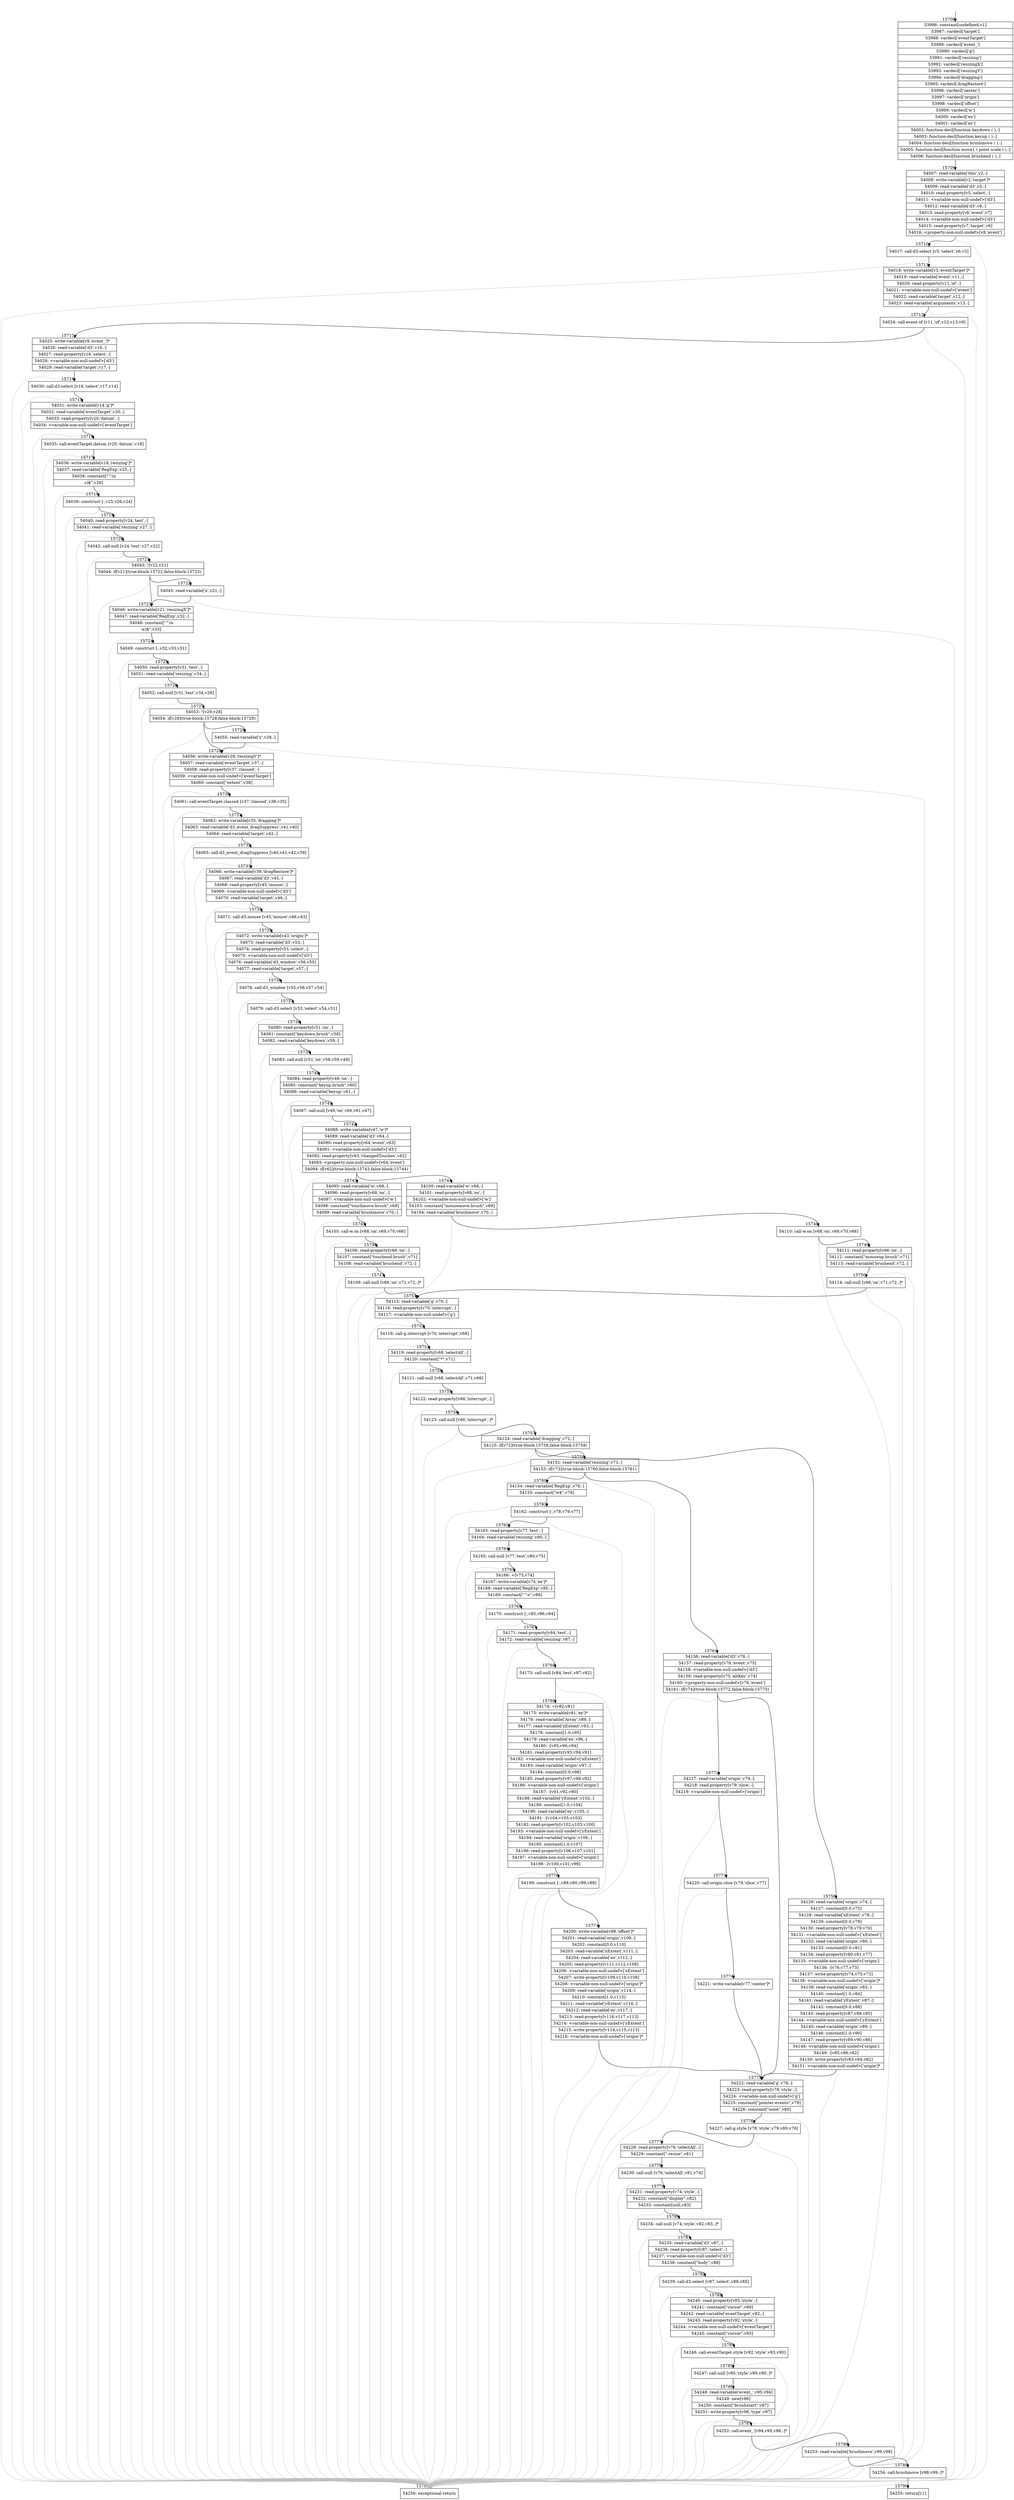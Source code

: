 digraph {
rankdir="TD"
BB_entry1447[shape=none,label=""];
BB_entry1447 -> BB15708 [tailport=s, headport=n, headlabel="    15708"]
BB15708 [shape=record label="{53986: constant[undefined,v1]|53987: vardecl['target']|53988: vardecl['eventTarget']|53989: vardecl['event_']|53990: vardecl['g']|53991: vardecl['resizing']|53992: vardecl['resizingX']|53993: vardecl['resizingY']|53994: vardecl['dragging']|53995: vardecl['dragRestore']|53996: vardecl['center']|53997: vardecl['origin']|53998: vardecl['offset']|53999: vardecl['w']|54000: vardecl['ex']|54001: vardecl['ey']|54002: function-decl[function keydown ( ),-]|54003: function-decl[function keyup ( ),-]|54004: function-decl[function brushmove ( ),-]|54005: function-decl[function move1 ( point scale i ),-]|54006: function-decl[function brushend ( ),-]}" ] 
BB15708 -> BB15709 [tailport=s, headport=n, headlabel="      15709"]
BB15709 [shape=record label="{54007: read-variable['this',v2,-]|54008: write-variable[v2,'target']*|54009: read-variable['d3',v5,-]|54010: read-property[v5,'select',-]|54011: \<variable-non-null-undef\>['d3']|54012: read-variable['d3',v8,-]|54013: read-property[v8,'event',v7]|54014: \<variable-non-null-undef\>['d3']|54015: read-property[v7,'target',v6]|54016: \<property-non-null-undef\>[v8,'event']}" ] 
BB15709 -> BB15710 [tailport=s, headport=n, headlabel="      15710"]
BB15709 -> BB15791 [tailport=s, headport=n, color=gray, headlabel="      15791"]
BB15710 [shape=record label="{54017: call-d3.select [v5,'select',v6,v3]}" ] 
BB15710 -> BB15711 [tailport=s, headport=n, headlabel="      15711"]
BB15710 -> BB15791 [tailport=s, headport=n, color=gray]
BB15711 [shape=record label="{54018: write-variable[v3,'eventTarget']*|54019: read-variable['event',v11,-]|54020: read-property[v11,'of',-]|54021: \<variable-non-null-undef\>['event']|54022: read-variable['target',v12,-]|54023: read-variable['arguments',v13,-]}" ] 
BB15711 -> BB15712 [tailport=s, headport=n, headlabel="      15712"]
BB15711 -> BB15791 [tailport=s, headport=n, color=gray]
BB15712 [shape=record label="{54024: call-event.of [v11,'of',v12,v13,v9]}" ] 
BB15712 -> BB15713 [tailport=s, headport=n, headlabel="      15713"]
BB15712 -> BB15791 [tailport=s, headport=n, color=gray]
BB15713 [shape=record label="{54025: write-variable[v9,'event_']*|54026: read-variable['d3',v16,-]|54027: read-property[v16,'select',-]|54028: \<variable-non-null-undef\>['d3']|54029: read-variable['target',v17,-]}" ] 
BB15713 -> BB15714 [tailport=s, headport=n, headlabel="      15714"]
BB15713 -> BB15791 [tailport=s, headport=n, color=gray]
BB15714 [shape=record label="{54030: call-d3.select [v16,'select',v17,v14]}" ] 
BB15714 -> BB15715 [tailport=s, headport=n, headlabel="      15715"]
BB15714 -> BB15791 [tailport=s, headport=n, color=gray]
BB15715 [shape=record label="{54031: write-variable[v14,'g']*|54032: read-variable['eventTarget',v20,-]|54033: read-property[v20,'datum',-]|54034: \<variable-non-null-undef\>['eventTarget']}" ] 
BB15715 -> BB15716 [tailport=s, headport=n, headlabel="      15716"]
BB15715 -> BB15791 [tailport=s, headport=n, color=gray]
BB15716 [shape=record label="{54035: call-eventTarget.datum [v20,'datum',v18]}" ] 
BB15716 -> BB15717 [tailport=s, headport=n, headlabel="      15717"]
BB15716 -> BB15791 [tailport=s, headport=n, color=gray]
BB15717 [shape=record label="{54036: write-variable[v18,'resizing']*|54037: read-variable['RegExp',v25,-]|54038: constant[\"^(n|s)$\",v26]}" ] 
BB15717 -> BB15718 [tailport=s, headport=n, headlabel="      15718"]
BB15717 -> BB15791 [tailport=s, headport=n, color=gray]
BB15718 [shape=record label="{54039: construct [-,v25,v26,v24]}" ] 
BB15718 -> BB15719 [tailport=s, headport=n, headlabel="      15719"]
BB15718 -> BB15791 [tailport=s, headport=n, color=gray]
BB15719 [shape=record label="{54040: read-property[v24,'test',-]|54041: read-variable['resizing',v27,-]}" ] 
BB15719 -> BB15720 [tailport=s, headport=n, headlabel="      15720"]
BB15719 -> BB15791 [tailport=s, headport=n, color=gray]
BB15720 [shape=record label="{54042: call-null [v24,'test',v27,v22]}" ] 
BB15720 -> BB15721 [tailport=s, headport=n, headlabel="      15721"]
BB15720 -> BB15791 [tailport=s, headport=n, color=gray]
BB15721 [shape=record label="{54043: ![v22,v21]|54044: if[v21](true-block:15722,false-block:15723)}" ] 
BB15721 -> BB15723 [tailport=s, headport=n, headlabel="      15723"]
BB15721 -> BB15722 [tailport=s, headport=n, headlabel="      15722"]
BB15721 -> BB15791 [tailport=s, headport=n, color=gray]
BB15722 [shape=record label="{54045: read-variable['x',v21,-]}" ] 
BB15722 -> BB15723 [tailport=s, headport=n]
BB15722 -> BB15791 [tailport=s, headport=n, color=gray]
BB15723 [shape=record label="{54046: write-variable[v21,'resizingX']*|54047: read-variable['RegExp',v32,-]|54048: constant[\"^(e|w)$\",v33]}" ] 
BB15723 -> BB15724 [tailport=s, headport=n, headlabel="      15724"]
BB15723 -> BB15791 [tailport=s, headport=n, color=gray]
BB15724 [shape=record label="{54049: construct [-,v32,v33,v31]}" ] 
BB15724 -> BB15725 [tailport=s, headport=n, headlabel="      15725"]
BB15724 -> BB15791 [tailport=s, headport=n, color=gray]
BB15725 [shape=record label="{54050: read-property[v31,'test',-]|54051: read-variable['resizing',v34,-]}" ] 
BB15725 -> BB15726 [tailport=s, headport=n, headlabel="      15726"]
BB15725 -> BB15791 [tailport=s, headport=n, color=gray]
BB15726 [shape=record label="{54052: call-null [v31,'test',v34,v29]}" ] 
BB15726 -> BB15727 [tailport=s, headport=n, headlabel="      15727"]
BB15726 -> BB15791 [tailport=s, headport=n, color=gray]
BB15727 [shape=record label="{54053: ![v29,v28]|54054: if[v28](true-block:15728,false-block:15729)}" ] 
BB15727 -> BB15729 [tailport=s, headport=n, headlabel="      15729"]
BB15727 -> BB15728 [tailport=s, headport=n, headlabel="      15728"]
BB15727 -> BB15791 [tailport=s, headport=n, color=gray]
BB15728 [shape=record label="{54055: read-variable['y',v28,-]}" ] 
BB15728 -> BB15729 [tailport=s, headport=n]
BB15728 -> BB15791 [tailport=s, headport=n, color=gray]
BB15729 [shape=record label="{54056: write-variable[v28,'resizingY']*|54057: read-variable['eventTarget',v37,-]|54058: read-property[v37,'classed',-]|54059: \<variable-non-null-undef\>['eventTarget']|54060: constant[\"extent\",v38]}" ] 
BB15729 -> BB15730 [tailport=s, headport=n, headlabel="      15730"]
BB15729 -> BB15791 [tailport=s, headport=n, color=gray]
BB15730 [shape=record label="{54061: call-eventTarget.classed [v37,'classed',v38,v35]}" ] 
BB15730 -> BB15731 [tailport=s, headport=n, headlabel="      15731"]
BB15730 -> BB15791 [tailport=s, headport=n, color=gray]
BB15731 [shape=record label="{54062: write-variable[v35,'dragging']*|54063: read-variable['d3_event_dragSuppress',v41,v40]|54064: read-variable['target',v42,-]}" ] 
BB15731 -> BB15732 [tailport=s, headport=n, headlabel="      15732"]
BB15731 -> BB15791 [tailport=s, headport=n, color=gray]
BB15732 [shape=record label="{54065: call-d3_event_dragSuppress [v40,v41,v42,v39]}" ] 
BB15732 -> BB15733 [tailport=s, headport=n, headlabel="      15733"]
BB15732 -> BB15791 [tailport=s, headport=n, color=gray]
BB15733 [shape=record label="{54066: write-variable[v39,'dragRestore']*|54067: read-variable['d3',v45,-]|54068: read-property[v45,'mouse',-]|54069: \<variable-non-null-undef\>['d3']|54070: read-variable['target',v46,-]}" ] 
BB15733 -> BB15734 [tailport=s, headport=n, headlabel="      15734"]
BB15733 -> BB15791 [tailport=s, headport=n, color=gray]
BB15734 [shape=record label="{54071: call-d3.mouse [v45,'mouse',v46,v43]}" ] 
BB15734 -> BB15735 [tailport=s, headport=n, headlabel="      15735"]
BB15734 -> BB15791 [tailport=s, headport=n, color=gray]
BB15735 [shape=record label="{54072: write-variable[v43,'origin']*|54073: read-variable['d3',v53,-]|54074: read-property[v53,'select',-]|54075: \<variable-non-null-undef\>['d3']|54076: read-variable['d3_window',v56,v55]|54077: read-variable['target',v57,-]}" ] 
BB15735 -> BB15736 [tailport=s, headport=n, headlabel="      15736"]
BB15735 -> BB15791 [tailport=s, headport=n, color=gray]
BB15736 [shape=record label="{54078: call-d3_window [v55,v56,v57,v54]}" ] 
BB15736 -> BB15737 [tailport=s, headport=n, headlabel="      15737"]
BB15736 -> BB15791 [tailport=s, headport=n, color=gray]
BB15737 [shape=record label="{54079: call-d3.select [v53,'select',v54,v51]}" ] 
BB15737 -> BB15738 [tailport=s, headport=n, headlabel="      15738"]
BB15737 -> BB15791 [tailport=s, headport=n, color=gray]
BB15738 [shape=record label="{54080: read-property[v51,'on',-]|54081: constant[\"keydown.brush\",v58]|54082: read-variable['keydown',v59,-]}" ] 
BB15738 -> BB15739 [tailport=s, headport=n, headlabel="      15739"]
BB15738 -> BB15791 [tailport=s, headport=n, color=gray]
BB15739 [shape=record label="{54083: call-null [v51,'on',v58,v59,v49]}" ] 
BB15739 -> BB15740 [tailport=s, headport=n, headlabel="      15740"]
BB15739 -> BB15791 [tailport=s, headport=n, color=gray]
BB15740 [shape=record label="{54084: read-property[v49,'on',-]|54085: constant[\"keyup.brush\",v60]|54086: read-variable['keyup',v61,-]}" ] 
BB15740 -> BB15741 [tailport=s, headport=n, headlabel="      15741"]
BB15740 -> BB15791 [tailport=s, headport=n, color=gray]
BB15741 [shape=record label="{54087: call-null [v49,'on',v60,v61,v47]}" ] 
BB15741 -> BB15742 [tailport=s, headport=n, headlabel="      15742"]
BB15741 -> BB15791 [tailport=s, headport=n, color=gray]
BB15742 [shape=record label="{54088: write-variable[v47,'w']*|54089: read-variable['d3',v64,-]|54090: read-property[v64,'event',v63]|54091: \<variable-non-null-undef\>['d3']|54092: read-property[v63,'changedTouches',v62]|54093: \<property-non-null-undef\>[v64,'event']|54094: if[v62](true-block:15743,false-block:15744)}" ] 
BB15742 -> BB15743 [tailport=s, headport=n, headlabel="      15743"]
BB15742 -> BB15744 [tailport=s, headport=n, headlabel="      15744"]
BB15742 -> BB15791 [tailport=s, headport=n, color=gray]
BB15743 [shape=record label="{54095: read-variable['w',v68,-]|54096: read-property[v68,'on',-]|54097: \<variable-non-null-undef\>['w']|54098: constant[\"touchmove.brush\",v69]|54099: read-variable['brushmove',v70,-]}" ] 
BB15743 -> BB15745 [tailport=s, headport=n, headlabel="      15745"]
BB15743 -> BB15791 [tailport=s, headport=n, color=gray]
BB15744 [shape=record label="{54100: read-variable['w',v68,-]|54101: read-property[v68,'on',-]|54102: \<variable-non-null-undef\>['w']|54103: constant[\"mousemove.brush\",v69]|54104: read-variable['brushmove',v70,-]}" ] 
BB15744 -> BB15748 [tailport=s, headport=n, headlabel="      15748"]
BB15744 -> BB15791 [tailport=s, headport=n, color=gray]
BB15745 [shape=record label="{54105: call-w.on [v68,'on',v69,v70,v66]}" ] 
BB15745 -> BB15746 [tailport=s, headport=n, headlabel="      15746"]
BB15745 -> BB15791 [tailport=s, headport=n, color=gray]
BB15746 [shape=record label="{54106: read-property[v66,'on',-]|54107: constant[\"touchend.brush\",v71]|54108: read-variable['brushend',v72,-]}" ] 
BB15746 -> BB15747 [tailport=s, headport=n, headlabel="      15747"]
BB15746 -> BB15791 [tailport=s, headport=n, color=gray]
BB15747 [shape=record label="{54109: call-null [v66,'on',v71,v72,-]*}" ] 
BB15747 -> BB15751 [tailport=s, headport=n, headlabel="      15751"]
BB15747 -> BB15791 [tailport=s, headport=n, color=gray]
BB15748 [shape=record label="{54110: call-w.on [v68,'on',v69,v70,v66]}" ] 
BB15748 -> BB15749 [tailport=s, headport=n, headlabel="      15749"]
BB15748 -> BB15791 [tailport=s, headport=n, color=gray]
BB15749 [shape=record label="{54111: read-property[v66,'on',-]|54112: constant[\"mouseup.brush\",v71]|54113: read-variable['brushend',v72,-]}" ] 
BB15749 -> BB15750 [tailport=s, headport=n, headlabel="      15750"]
BB15749 -> BB15791 [tailport=s, headport=n, color=gray]
BB15750 [shape=record label="{54114: call-null [v66,'on',v71,v72,-]*}" ] 
BB15750 -> BB15751 [tailport=s, headport=n]
BB15750 -> BB15791 [tailport=s, headport=n, color=gray]
BB15751 [shape=record label="{54115: read-variable['g',v70,-]|54116: read-property[v70,'interrupt',-]|54117: \<variable-non-null-undef\>['g']}" ] 
BB15751 -> BB15752 [tailport=s, headport=n, headlabel="      15752"]
BB15751 -> BB15791 [tailport=s, headport=n, color=gray]
BB15752 [shape=record label="{54118: call-g.interrupt [v70,'interrupt',v68]}" ] 
BB15752 -> BB15753 [tailport=s, headport=n, headlabel="      15753"]
BB15752 -> BB15791 [tailport=s, headport=n, color=gray]
BB15753 [shape=record label="{54119: read-property[v68,'selectAll',-]|54120: constant[\"*\",v71]}" ] 
BB15753 -> BB15754 [tailport=s, headport=n, headlabel="      15754"]
BB15753 -> BB15791 [tailport=s, headport=n, color=gray]
BB15754 [shape=record label="{54121: call-null [v68,'selectAll',v71,v66]}" ] 
BB15754 -> BB15755 [tailport=s, headport=n, headlabel="      15755"]
BB15754 -> BB15791 [tailport=s, headport=n, color=gray]
BB15755 [shape=record label="{54122: read-property[v66,'interrupt',-]}" ] 
BB15755 -> BB15756 [tailport=s, headport=n, headlabel="      15756"]
BB15755 -> BB15791 [tailport=s, headport=n, color=gray]
BB15756 [shape=record label="{54123: call-null [v66,'interrupt',-]*}" ] 
BB15756 -> BB15757 [tailport=s, headport=n, headlabel="      15757"]
BB15756 -> BB15791 [tailport=s, headport=n, color=gray]
BB15757 [shape=record label="{54124: read-variable['dragging',v72,-]|54125: if[v72](true-block:15758,false-block:15759)}" ] 
BB15757 -> BB15758 [tailport=s, headport=n, headlabel="      15758"]
BB15757 -> BB15759 [tailport=s, headport=n, headlabel="      15759"]
BB15757 -> BB15791 [tailport=s, headport=n, color=gray]
BB15758 [shape=record label="{54126: read-variable['origin',v74,-]|54127: constant[0.0,v75]|54128: read-variable['xExtent',v78,-]|54129: constant[0.0,v79]|54130: read-property[v78,v79,v76]|54131: \<variable-non-null-undef\>['xExtent']|54132: read-variable['origin',v80,-]|54133: constant[0.0,v81]|54134: read-property[v80,v81,v77]|54135: \<variable-non-null-undef\>['origin']|54136: -[v76,v77,v73]|54137: write-property[v74,v75,v73]|54138: \<variable-non-null-undef\>['origin']*|54139: read-variable['origin',v83,-]|54140: constant[1.0,v84]|54141: read-variable['yExtent',v87,-]|54142: constant[0.0,v88]|54143: read-property[v87,v88,v85]|54144: \<variable-non-null-undef\>['yExtent']|54145: read-variable['origin',v89,-]|54146: constant[1.0,v90]|54147: read-property[v89,v90,v86]|54148: \<variable-non-null-undef\>['origin']|54149: -[v85,v86,v82]|54150: write-property[v83,v84,v82]|54151: \<variable-non-null-undef\>['origin']*}" ] 
BB15758 -> BB15775 [tailport=s, headport=n, headlabel="      15775"]
BB15758 -> BB15791 [tailport=s, headport=n, color=gray]
BB15759 [shape=record label="{54152: read-variable['resizing',v73,-]|54153: if[v73](true-block:15760,false-block:15761)}" ] 
BB15759 -> BB15760 [tailport=s, headport=n, headlabel="      15760"]
BB15759 -> BB15761 [tailport=s, headport=n, headlabel="      15761"]
BB15759 -> BB15791 [tailport=s, headport=n, color=gray]
BB15760 [shape=record label="{54154: read-variable['RegExp',v78,-]|54155: constant[\"w$\",v79]}" ] 
BB15760 -> BB15762 [tailport=s, headport=n, headlabel="      15762"]
BB15760 -> BB15791 [tailport=s, headport=n, color=gray]
BB15761 [shape=record label="{54156: read-variable['d3',v76,-]|54157: read-property[v76,'event',v75]|54158: \<variable-non-null-undef\>['d3']|54159: read-property[v75,'altKey',v74]|54160: \<property-non-null-undef\>[v76,'event']|54161: if[v74](true-block:15772,false-block:15775)}" ] 
BB15761 -> BB15772 [tailport=s, headport=n, headlabel="      15772"]
BB15761 -> BB15775 [tailport=s, headport=n]
BB15761 -> BB15791 [tailport=s, headport=n, color=gray]
BB15762 [shape=record label="{54162: construct [-,v78,v79,v77]}" ] 
BB15762 -> BB15763 [tailport=s, headport=n, headlabel="      15763"]
BB15762 -> BB15791 [tailport=s, headport=n, color=gray]
BB15763 [shape=record label="{54163: read-property[v77,'test',-]|54164: read-variable['resizing',v80,-]}" ] 
BB15763 -> BB15764 [tailport=s, headport=n, headlabel="      15764"]
BB15763 -> BB15791 [tailport=s, headport=n, color=gray]
BB15764 [shape=record label="{54165: call-null [v77,'test',v80,v75]}" ] 
BB15764 -> BB15765 [tailport=s, headport=n, headlabel="      15765"]
BB15764 -> BB15791 [tailport=s, headport=n, color=gray]
BB15765 [shape=record label="{54166: +[v75,v74]|54167: write-variable[v74,'ex']*|54168: read-variable['RegExp',v85,-]|54169: constant[\"^n\",v86]}" ] 
BB15765 -> BB15766 [tailport=s, headport=n, headlabel="      15766"]
BB15765 -> BB15791 [tailport=s, headport=n, color=gray]
BB15766 [shape=record label="{54170: construct [-,v85,v86,v84]}" ] 
BB15766 -> BB15767 [tailport=s, headport=n, headlabel="      15767"]
BB15766 -> BB15791 [tailport=s, headport=n, color=gray]
BB15767 [shape=record label="{54171: read-property[v84,'test',-]|54172: read-variable['resizing',v87,-]}" ] 
BB15767 -> BB15768 [tailport=s, headport=n, headlabel="      15768"]
BB15767 -> BB15791 [tailport=s, headport=n, color=gray]
BB15768 [shape=record label="{54173: call-null [v84,'test',v87,v82]}" ] 
BB15768 -> BB15769 [tailport=s, headport=n, headlabel="      15769"]
BB15768 -> BB15791 [tailport=s, headport=n, color=gray]
BB15769 [shape=record label="{54174: +[v82,v81]|54175: write-variable[v81,'ey']*|54176: read-variable['Array',v89,-]|54177: read-variable['xExtent',v93,-]|54178: constant[1.0,v95]|54179: read-variable['ex',v96,-]|54180: -[v95,v96,v94]|54181: read-property[v93,v94,v91]|54182: \<variable-non-null-undef\>['xExtent']|54183: read-variable['origin',v97,-]|54184: constant[0.0,v98]|54185: read-property[v97,v98,v92]|54186: \<variable-non-null-undef\>['origin']|54187: -[v91,v92,v90]|54188: read-variable['yExtent',v102,-]|54189: constant[1.0,v104]|54190: read-variable['ey',v105,-]|54191: -[v104,v105,v103]|54192: read-property[v102,v103,v100]|54193: \<variable-non-null-undef\>['yExtent']|54194: read-variable['origin',v106,-]|54195: constant[1.0,v107]|54196: read-property[v106,v107,v101]|54197: \<variable-non-null-undef\>['origin']|54198: -[v100,v101,v99]}" ] 
BB15769 -> BB15770 [tailport=s, headport=n, headlabel="      15770"]
BB15769 -> BB15791 [tailport=s, headport=n, color=gray]
BB15770 [shape=record label="{54199: construct [-,v89,v90,v99,v88]}" ] 
BB15770 -> BB15771 [tailport=s, headport=n, headlabel="      15771"]
BB15770 -> BB15791 [tailport=s, headport=n, color=gray]
BB15771 [shape=record label="{54200: write-variable[v88,'offset']*|54201: read-variable['origin',v109,-]|54202: constant[0.0,v110]|54203: read-variable['xExtent',v111,-]|54204: read-variable['ex',v112,-]|54205: read-property[v111,v112,v108]|54206: \<variable-non-null-undef\>['xExtent']|54207: write-property[v109,v110,v108]|54208: \<variable-non-null-undef\>['origin']*|54209: read-variable['origin',v114,-]|54210: constant[1.0,v115]|54211: read-variable['yExtent',v116,-]|54212: read-variable['ey',v117,-]|54213: read-property[v116,v117,v113]|54214: \<variable-non-null-undef\>['yExtent']|54215: write-property[v114,v115,v113]|54216: \<variable-non-null-undef\>['origin']*}" ] 
BB15771 -> BB15775 [tailport=s, headport=n]
BB15771 -> BB15791 [tailport=s, headport=n, color=gray]
BB15772 [shape=record label="{54217: read-variable['origin',v79,-]|54218: read-property[v79,'slice',-]|54219: \<variable-non-null-undef\>['origin']}" ] 
BB15772 -> BB15773 [tailport=s, headport=n, headlabel="      15773"]
BB15772 -> BB15791 [tailport=s, headport=n, color=gray]
BB15773 [shape=record label="{54220: call-origin.slice [v79,'slice',v77]}" ] 
BB15773 -> BB15774 [tailport=s, headport=n, headlabel="      15774"]
BB15773 -> BB15791 [tailport=s, headport=n, color=gray]
BB15774 [shape=record label="{54221: write-variable[v77,'center']*}" ] 
BB15774 -> BB15775 [tailport=s, headport=n]
BB15775 [shape=record label="{54222: read-variable['g',v78,-]|54223: read-property[v78,'style',-]|54224: \<variable-non-null-undef\>['g']|54225: constant[\"pointer-events\",v79]|54226: constant[\"none\",v80]}" ] 
BB15775 -> BB15776 [tailport=s, headport=n, headlabel="      15776"]
BB15775 -> BB15791 [tailport=s, headport=n, color=gray]
BB15776 [shape=record label="{54227: call-g.style [v78,'style',v79,v80,v76]}" ] 
BB15776 -> BB15777 [tailport=s, headport=n, headlabel="      15777"]
BB15776 -> BB15791 [tailport=s, headport=n, color=gray]
BB15777 [shape=record label="{54228: read-property[v76,'selectAll',-]|54229: constant[\".resize\",v81]}" ] 
BB15777 -> BB15778 [tailport=s, headport=n, headlabel="      15778"]
BB15777 -> BB15791 [tailport=s, headport=n, color=gray]
BB15778 [shape=record label="{54230: call-null [v76,'selectAll',v81,v74]}" ] 
BB15778 -> BB15779 [tailport=s, headport=n, headlabel="      15779"]
BB15778 -> BB15791 [tailport=s, headport=n, color=gray]
BB15779 [shape=record label="{54231: read-property[v74,'style',-]|54232: constant[\"display\",v82]|54233: constant[null,v83]}" ] 
BB15779 -> BB15780 [tailport=s, headport=n, headlabel="      15780"]
BB15779 -> BB15791 [tailport=s, headport=n, color=gray]
BB15780 [shape=record label="{54234: call-null [v74,'style',v82,v83,-]*}" ] 
BB15780 -> BB15781 [tailport=s, headport=n, headlabel="      15781"]
BB15780 -> BB15791 [tailport=s, headport=n, color=gray]
BB15781 [shape=record label="{54235: read-variable['d3',v87,-]|54236: read-property[v87,'select',-]|54237: \<variable-non-null-undef\>['d3']|54238: constant[\"body\",v88]}" ] 
BB15781 -> BB15782 [tailport=s, headport=n, headlabel="      15782"]
BB15781 -> BB15791 [tailport=s, headport=n, color=gray]
BB15782 [shape=record label="{54239: call-d3.select [v87,'select',v88,v85]}" ] 
BB15782 -> BB15783 [tailport=s, headport=n, headlabel="      15783"]
BB15782 -> BB15791 [tailport=s, headport=n, color=gray]
BB15783 [shape=record label="{54240: read-property[v85,'style',-]|54241: constant[\"cursor\",v89]|54242: read-variable['eventTarget',v92,-]|54243: read-property[v92,'style',-]|54244: \<variable-non-null-undef\>['eventTarget']|54245: constant[\"cursor\",v93]}" ] 
BB15783 -> BB15784 [tailport=s, headport=n, headlabel="      15784"]
BB15783 -> BB15791 [tailport=s, headport=n, color=gray]
BB15784 [shape=record label="{54246: call-eventTarget.style [v92,'style',v93,v90]}" ] 
BB15784 -> BB15785 [tailport=s, headport=n, headlabel="      15785"]
BB15784 -> BB15791 [tailport=s, headport=n, color=gray]
BB15785 [shape=record label="{54247: call-null [v85,'style',v89,v90,-]*}" ] 
BB15785 -> BB15786 [tailport=s, headport=n, headlabel="      15786"]
BB15785 -> BB15791 [tailport=s, headport=n, color=gray]
BB15786 [shape=record label="{54248: read-variable['event_',v95,v94]|54249: new[v96]|54250: constant[\"brushstart\",v97]|54251: write-property[v96,'type',v97]}" ] 
BB15786 -> BB15787 [tailport=s, headport=n, headlabel="      15787"]
BB15786 -> BB15791 [tailport=s, headport=n, color=gray]
BB15787 [shape=record label="{54252: call-event_ [v94,v95,v96,-]*}" ] 
BB15787 -> BB15788 [tailport=s, headport=n, headlabel="      15788"]
BB15787 -> BB15791 [tailport=s, headport=n, color=gray]
BB15788 [shape=record label="{54253: read-variable['brushmove',v99,v98]}" ] 
BB15788 -> BB15789 [tailport=s, headport=n, headlabel="      15789"]
BB15788 -> BB15791 [tailport=s, headport=n, color=gray]
BB15789 [shape=record label="{54254: call-brushmove [v98,v99,-]*}" ] 
BB15789 -> BB15790 [tailport=s, headport=n, headlabel="      15790"]
BB15789 -> BB15791 [tailport=s, headport=n, color=gray]
BB15790 [shape=record label="{54255: return[v1]}" ] 
BB15791 [shape=record label="{54256: exceptional-return}" ] 
//#$~ 9243
}
